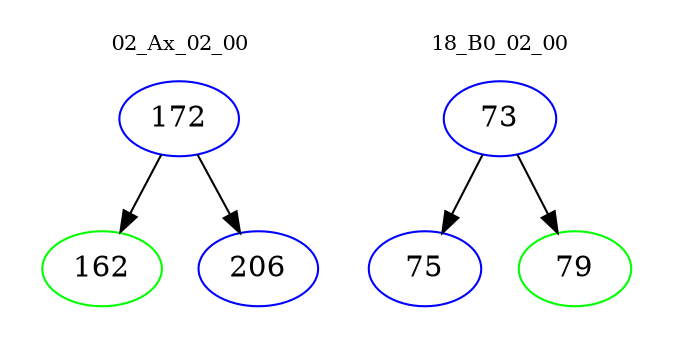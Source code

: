 digraph{
subgraph cluster_0 {
color = white
label = "02_Ax_02_00";
fontsize=10;
T0_172 [label="172", color="blue"]
T0_172 -> T0_162 [color="black"]
T0_162 [label="162", color="green"]
T0_172 -> T0_206 [color="black"]
T0_206 [label="206", color="blue"]
}
subgraph cluster_1 {
color = white
label = "18_B0_02_00";
fontsize=10;
T1_73 [label="73", color="blue"]
T1_73 -> T1_75 [color="black"]
T1_75 [label="75", color="blue"]
T1_73 -> T1_79 [color="black"]
T1_79 [label="79", color="green"]
}
}
